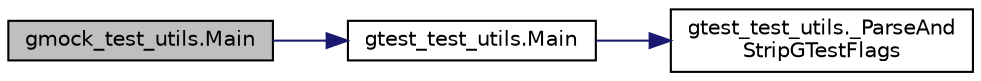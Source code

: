digraph "gmock_test_utils.Main"
{
  edge [fontname="Helvetica",fontsize="10",labelfontname="Helvetica",labelfontsize="10"];
  node [fontname="Helvetica",fontsize="10",shape=record];
  rankdir="LR";
  Node13 [label="gmock_test_utils.Main",height=0.2,width=0.4,color="black", fillcolor="grey75", style="filled", fontcolor="black"];
  Node13 -> Node14 [color="midnightblue",fontsize="10",style="solid",fontname="Helvetica"];
  Node14 [label="gtest_test_utils.Main",height=0.2,width=0.4,color="black", fillcolor="white", style="filled",URL="$d2/d4a/namespacegtest__test__utils.html#a5361b42d9c6843b5b117ead4d1c58cc5"];
  Node14 -> Node15 [color="midnightblue",fontsize="10",style="solid",fontname="Helvetica"];
  Node15 [label="gtest_test_utils._ParseAnd\lStripGTestFlags",height=0.2,width=0.4,color="black", fillcolor="white", style="filled",URL="$d2/d4a/namespacegtest__test__utils.html#a05ad62af6574fd7e4fa2cc7c952c4f0b"];
}
